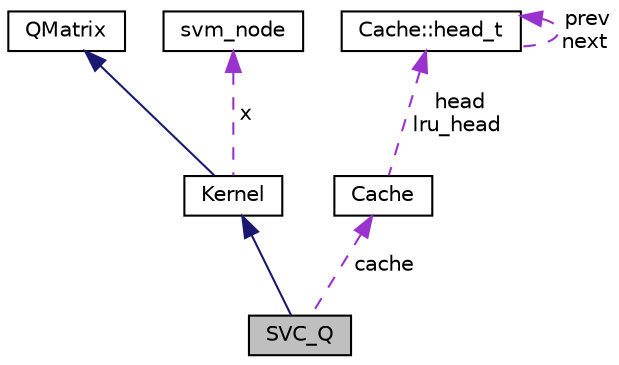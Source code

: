 digraph "SVC_Q"
{
  edge [fontname="Helvetica",fontsize="10",labelfontname="Helvetica",labelfontsize="10"];
  node [fontname="Helvetica",fontsize="10",shape=record];
  Node1 [label="SVC_Q",height=0.2,width=0.4,color="black", fillcolor="grey75", style="filled" fontcolor="black"];
  Node2 -> Node1 [dir="back",color="midnightblue",fontsize="10",style="solid",fontname="Helvetica"];
  Node2 [label="Kernel",height=0.2,width=0.4,color="black", fillcolor="white", style="filled",URL="$classKernel.html"];
  Node3 -> Node2 [dir="back",color="midnightblue",fontsize="10",style="solid",fontname="Helvetica"];
  Node3 [label="QMatrix",height=0.2,width=0.4,color="black", fillcolor="white", style="filled",URL="$classQMatrix.html"];
  Node4 -> Node2 [dir="back",color="darkorchid3",fontsize="10",style="dashed",label=" x" ,fontname="Helvetica"];
  Node4 [label="svm_node",height=0.2,width=0.4,color="black", fillcolor="white", style="filled",URL="$structsvm__node.html"];
  Node5 -> Node1 [dir="back",color="darkorchid3",fontsize="10",style="dashed",label=" cache" ,fontname="Helvetica"];
  Node5 [label="Cache",height=0.2,width=0.4,color="black", fillcolor="white", style="filled",URL="$classCache.html"];
  Node6 -> Node5 [dir="back",color="darkorchid3",fontsize="10",style="dashed",label=" head\nlru_head" ,fontname="Helvetica"];
  Node6 [label="Cache::head_t",height=0.2,width=0.4,color="black", fillcolor="white", style="filled",URL="$structCache_1_1head__t.html"];
  Node6 -> Node6 [dir="back",color="darkorchid3",fontsize="10",style="dashed",label=" prev\nnext" ,fontname="Helvetica"];
}
